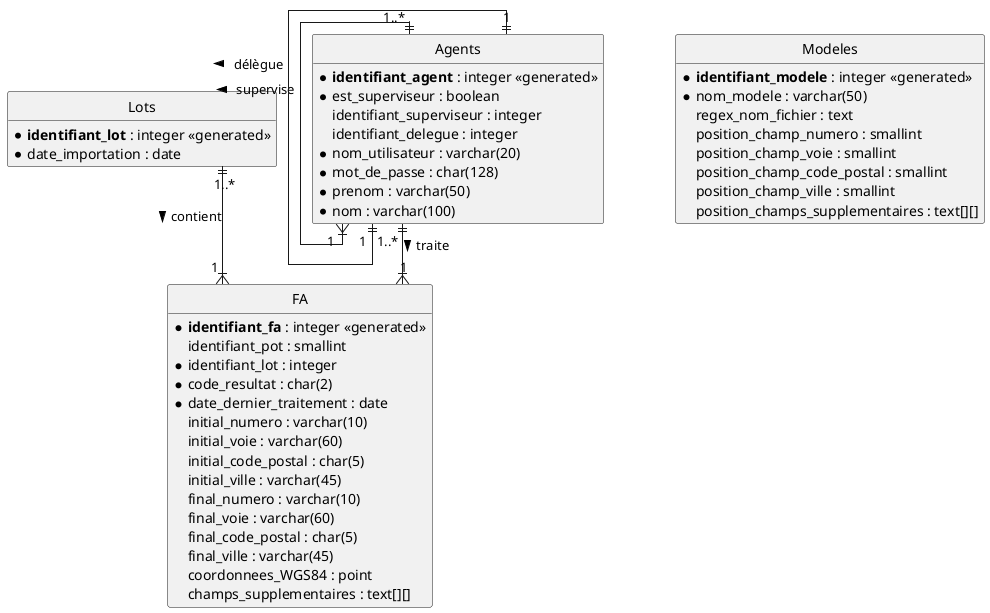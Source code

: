 @startuml "er_bdd"
hide circle
hide empty methods
skinparam linetype ortho

entity "Lots" as Lots {
    * **identifiant_lot** : integer <<generated>>
    * date_importation : date
}

entity "FA" as FA {
    * **identifiant_fa** : integer <<generated>>
    identifiant_pot : smallint
    * identifiant_lot : integer
    * {field} code_resultat : char(2)
    * date_dernier_traitement : date
    {field} initial_numero : varchar(10)
    {field} initial_voie : varchar(60)
    {field} initial_code_postal : char(5)
    {field} initial_ville : varchar(45)
    {field} final_numero : varchar(10)
    {field} final_voie : varchar(60)
    {field} final_code_postal : char(5)
    {field} final_ville : varchar(45)
    coordonnees_WGS84 : point
    champs_supplementaires : text[][]
}

entity "Agents" as Agents {
    * **identifiant_agent** : integer <<generated>>
    * est_superviseur : boolean
    identifiant_superviseur : integer
    identifiant_delegue : integer
    * {field} nom_utilisateur : varchar(20)
    * {field} mot_de_passe : char(128)
    * {field} prenom : varchar(50)
    * {field} nom : varchar(100)
}

entity "Modeles" as Modeles {
    * **identifiant_modele** : integer <<generated>>
    * {field} nom_modele : varchar(50)
    regex_nom_fichier : text
    position_champ_numero : smallint
    position_champ_voie : smallint
    position_champ_code_postal : smallint
    position_champ_ville : smallint
    position_champs_supplementaires : text[][]
}

Lots "1..*" ||--|{ "1" FA : contient >
Agents "1..*" ||--|{ "1" FA : traite >
Agents "1..*" ||--|{ "1" Agents : supervise >
Agents "1" ||--|| "1" Agents : délègue >
@enduml